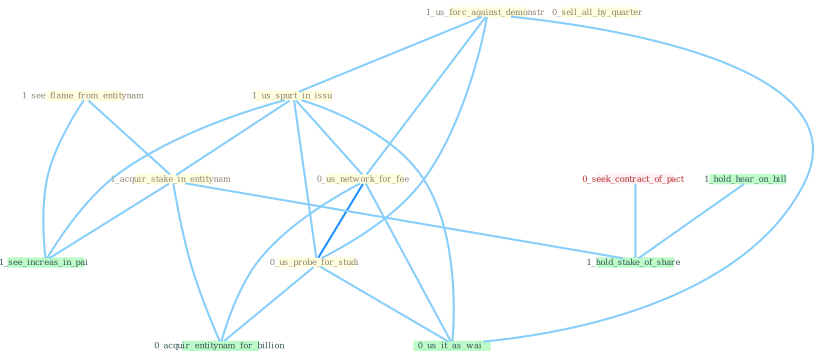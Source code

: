 Graph G{ 
    node
    [shape=polygon,style=filled,width=.5,height=.06,color="#BDFCC9",fixedsize=true,fontsize=4,
    fontcolor="#2f4f4f"];
    {node
    [color="#ffffe0", fontcolor="#8b7d6b"] "1_see_flame_from_entitynam " "1_us_forc_against_demonstr " "1_us_spurt_in_issu " "0_sell_all_by_quarter " "0_us_network_for_fee " "0_us_probe_for_studi " "1_acquir_stake_in_entitynam "}
{node [color="#fff0f5", fontcolor="#b22222"] "0_seek_contract_of_pact "}
edge [color="#B0E2FF"];

	"1_see_flame_from_entitynam " -- "1_acquir_stake_in_entitynam " [w="1", color="#87cefa" ];
	"1_see_flame_from_entitynam " -- "1_see_increas_in_pai " [w="1", color="#87cefa" ];
	"1_us_forc_against_demonstr " -- "1_us_spurt_in_issu " [w="1", color="#87cefa" ];
	"1_us_forc_against_demonstr " -- "0_us_network_for_fee " [w="1", color="#87cefa" ];
	"1_us_forc_against_demonstr " -- "0_us_probe_for_studi " [w="1", color="#87cefa" ];
	"1_us_forc_against_demonstr " -- "0_us_it_as_wai " [w="1", color="#87cefa" ];
	"1_us_spurt_in_issu " -- "0_us_network_for_fee " [w="1", color="#87cefa" ];
	"1_us_spurt_in_issu " -- "0_us_probe_for_studi " [w="1", color="#87cefa" ];
	"1_us_spurt_in_issu " -- "1_acquir_stake_in_entitynam " [w="1", color="#87cefa" ];
	"1_us_spurt_in_issu " -- "0_us_it_as_wai " [w="1", color="#87cefa" ];
	"1_us_spurt_in_issu " -- "1_see_increas_in_pai " [w="1", color="#87cefa" ];
	"0_us_network_for_fee " -- "0_us_probe_for_studi " [w="2", color="#1e90ff" , len=0.8];
	"0_us_network_for_fee " -- "0_us_it_as_wai " [w="1", color="#87cefa" ];
	"0_us_network_for_fee " -- "0_acquir_entitynam_for_billion " [w="1", color="#87cefa" ];
	"0_us_probe_for_studi " -- "0_us_it_as_wai " [w="1", color="#87cefa" ];
	"0_us_probe_for_studi " -- "0_acquir_entitynam_for_billion " [w="1", color="#87cefa" ];
	"1_acquir_stake_in_entitynam " -- "0_acquir_entitynam_for_billion " [w="1", color="#87cefa" ];
	"1_acquir_stake_in_entitynam " -- "1_see_increas_in_pai " [w="1", color="#87cefa" ];
	"1_acquir_stake_in_entitynam " -- "1_hold_stake_of_share " [w="1", color="#87cefa" ];
	"0_seek_contract_of_pact " -- "1_hold_stake_of_share " [w="1", color="#87cefa" ];
	"1_hold_hear_on_bill " -- "1_hold_stake_of_share " [w="1", color="#87cefa" ];
}